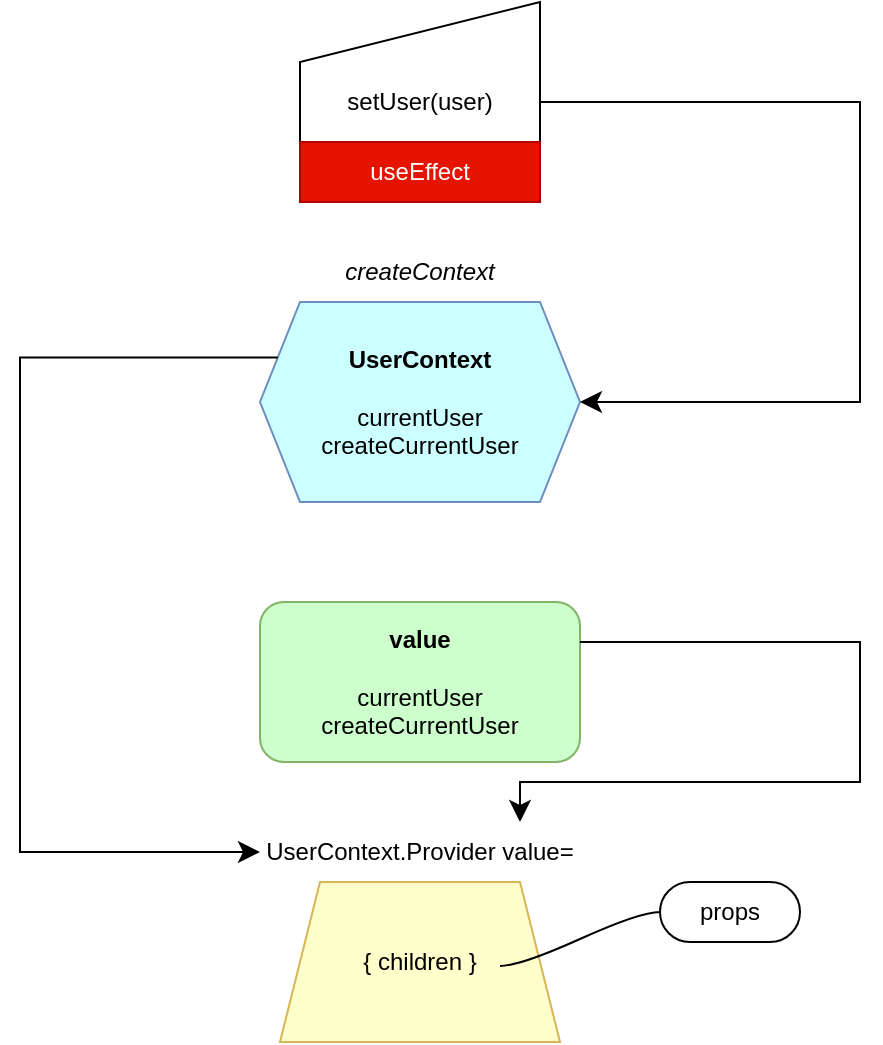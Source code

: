 <mxfile>
    <diagram id="-AKkLBQdHnMaUkaX-iHN" name="Page-1">
        <mxGraphModel dx="806" dy="563" grid="1" gridSize="10" guides="1" tooltips="1" connect="1" arrows="1" fold="1" page="1" pageScale="1" pageWidth="1100" pageHeight="1700" math="0" shadow="0">
            <root>
                <mxCell id="0"/>
                <mxCell id="1" parent="0"/>
                <mxCell id="2" value="setUser(user)" style="shape=manualInput;whiteSpace=wrap;html=1;" parent="1" vertex="1">
                    <mxGeometry x="320" y="20" width="120" height="100" as="geometry"/>
                </mxCell>
                <mxCell id="3" value="useEffect" style="rounded=0;whiteSpace=wrap;html=1;fillColor=#e51400;fontColor=#ffffff;strokeColor=#B20000;" parent="1" vertex="1">
                    <mxGeometry x="320" y="90" width="120" height="30" as="geometry"/>
                </mxCell>
                <mxCell id="5" value="&lt;b&gt;UserContext&lt;/b&gt;&lt;br&gt;&lt;br&gt;currentUser&lt;br&gt;createCurrentUser" style="shape=hexagon;perimeter=hexagonPerimeter2;whiteSpace=wrap;html=1;fixedSize=1;fillColor=#CCFFFF;strokeColor=#6c8ebf;" parent="1" vertex="1">
                    <mxGeometry x="300" y="170" width="160" height="100" as="geometry"/>
                </mxCell>
                <mxCell id="6" value="createContext" style="text;html=1;strokeColor=none;fillColor=none;align=center;verticalAlign=middle;whiteSpace=wrap;rounded=0;fontStyle=2" parent="1" vertex="1">
                    <mxGeometry x="350" y="140" width="60" height="30" as="geometry"/>
                </mxCell>
                <mxCell id="10" value="&lt;b&gt;value&lt;/b&gt;&lt;br&gt;&lt;br&gt;currentUser&lt;br&gt;createCurrentUser" style="rounded=1;whiteSpace=wrap;html=1;fillColor=#CCFFCC;strokeColor=#82b366;" parent="1" vertex="1">
                    <mxGeometry x="300" y="320" width="160" height="80" as="geometry"/>
                </mxCell>
                <mxCell id="13" value="{ children }" style="shape=trapezoid;perimeter=trapezoidPerimeter;whiteSpace=wrap;html=1;fixedSize=1;fillColor=#FFFFCC;strokeColor=#d6b656;" parent="1" vertex="1">
                    <mxGeometry x="310" y="460" width="140" height="80" as="geometry"/>
                </mxCell>
                <mxCell id="14" value="UserContext.Provider value=" style="text;html=1;strokeColor=none;fillColor=none;align=center;verticalAlign=middle;whiteSpace=wrap;rounded=0;fontStyle=0" parent="1" vertex="1">
                    <mxGeometry x="300" y="430" width="160" height="30" as="geometry"/>
                </mxCell>
                <mxCell id="15" value="props" style="whiteSpace=wrap;html=1;rounded=1;arcSize=50;align=center;verticalAlign=middle;strokeWidth=1;autosize=1;spacing=4;treeFolding=1;treeMoving=1;newEdgeStyle={&quot;edgeStyle&quot;:&quot;entityRelationEdgeStyle&quot;,&quot;startArrow&quot;:&quot;none&quot;,&quot;endArrow&quot;:&quot;none&quot;,&quot;segment&quot;:10,&quot;curved&quot;:1,&quot;sourcePerimeterSpacing&quot;:0,&quot;targetPerimeterSpacing&quot;:0};" parent="1" vertex="1">
                    <mxGeometry x="500" y="460" width="70" height="30" as="geometry"/>
                </mxCell>
                <mxCell id="16" value="" style="edgeStyle=entityRelationEdgeStyle;startArrow=none;endArrow=none;segment=10;curved=1;sourcePerimeterSpacing=0;targetPerimeterSpacing=0;" parent="1" target="15" edge="1">
                    <mxGeometry relative="1" as="geometry">
                        <mxPoint x="420" y="502" as="sourcePoint"/>
                    </mxGeometry>
                </mxCell>
                <mxCell id="19" value="" style="edgeStyle=segmentEdgeStyle;endArrow=classic;html=1;curved=0;rounded=0;endSize=8;startSize=8;exitX=0;exitY=0.25;exitDx=0;exitDy=0;entryX=0;entryY=0.5;entryDx=0;entryDy=0;" parent="1" source="5" target="14" edge="1">
                    <mxGeometry width="50" height="50" relative="1" as="geometry">
                        <mxPoint x="380" y="340" as="sourcePoint"/>
                        <mxPoint x="430" y="290" as="targetPoint"/>
                        <Array as="points">
                            <mxPoint x="180" y="198"/>
                            <mxPoint x="180" y="445"/>
                        </Array>
                    </mxGeometry>
                </mxCell>
                <mxCell id="23" value="" style="edgeStyle=segmentEdgeStyle;endArrow=classic;html=1;curved=0;rounded=0;endSize=8;startSize=8;exitX=1;exitY=0.25;exitDx=0;exitDy=0;" parent="1" source="10" edge="1">
                    <mxGeometry width="50" height="50" relative="1" as="geometry">
                        <mxPoint x="380" y="340" as="sourcePoint"/>
                        <mxPoint x="430" y="430" as="targetPoint"/>
                        <Array as="points">
                            <mxPoint x="600" y="340"/>
                            <mxPoint x="600" y="410"/>
                            <mxPoint x="430" y="410"/>
                        </Array>
                    </mxGeometry>
                </mxCell>
                <mxCell id="24" value="" style="edgeStyle=segmentEdgeStyle;endArrow=classic;html=1;curved=0;rounded=0;endSize=8;startSize=8;entryX=1;entryY=0.5;entryDx=0;entryDy=0;" edge="1" parent="1" source="2" target="5">
                    <mxGeometry width="50" height="50" relative="1" as="geometry">
                        <mxPoint x="580" y="170" as="sourcePoint"/>
                        <mxPoint x="630" y="120" as="targetPoint"/>
                        <Array as="points">
                            <mxPoint x="600" y="70"/>
                            <mxPoint x="600" y="220"/>
                        </Array>
                    </mxGeometry>
                </mxCell>
            </root>
        </mxGraphModel>
    </diagram>
</mxfile>
